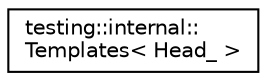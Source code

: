 digraph "Graphical Class Hierarchy"
{
 // INTERACTIVE_SVG=YES
 // LATEX_PDF_SIZE
  edge [fontname="Helvetica",fontsize="10",labelfontname="Helvetica",labelfontsize="10"];
  node [fontname="Helvetica",fontsize="10",shape=record];
  rankdir="LR";
  Node0 [label="testing::internal::\lTemplates\< Head_ \>",height=0.2,width=0.4,color="black", fillcolor="white", style="filled",URL="$d9/d96/structtesting_1_1internal_1_1_templates_3_01_head___01_4.html",tooltip=" "];
}
